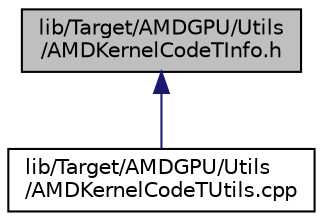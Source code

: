 digraph "lib/Target/AMDGPU/Utils/AMDKernelCodeTInfo.h"
{
 // LATEX_PDF_SIZE
  bgcolor="transparent";
  edge [fontname="Helvetica",fontsize="10",labelfontname="Helvetica",labelfontsize="10"];
  node [fontname="Helvetica",fontsize="10",shape=record];
  Node1 [label="lib/Target/AMDGPU/Utils\l/AMDKernelCodeTInfo.h",height=0.2,width=0.4,color="black", fillcolor="grey75", style="filled", fontcolor="black",tooltip=" "];
  Node1 -> Node2 [dir="back",color="midnightblue",fontsize="10",style="solid",fontname="Helvetica"];
  Node2 [label="lib/Target/AMDGPU/Utils\l/AMDKernelCodeTUtils.cpp",height=0.2,width=0.4,color="black",URL="$AMDKernelCodeTUtils_8cpp.html",tooltip=" "];
}
